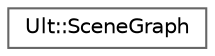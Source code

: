 digraph "Graphical Class Hierarchy"
{
 // LATEX_PDF_SIZE
  bgcolor="transparent";
  edge [fontname=Helvetica,fontsize=10,labelfontname=Helvetica,labelfontsize=10];
  node [fontname=Helvetica,fontsize=10,shape=box,height=0.2,width=0.4];
  rankdir="LR";
  Node0 [id="Node000000",label="Ult::SceneGraph",height=0.2,width=0.4,color="grey40", fillcolor="white", style="filled",URL="$class_ult_1_1_scene_graph.html",tooltip=" "];
}
